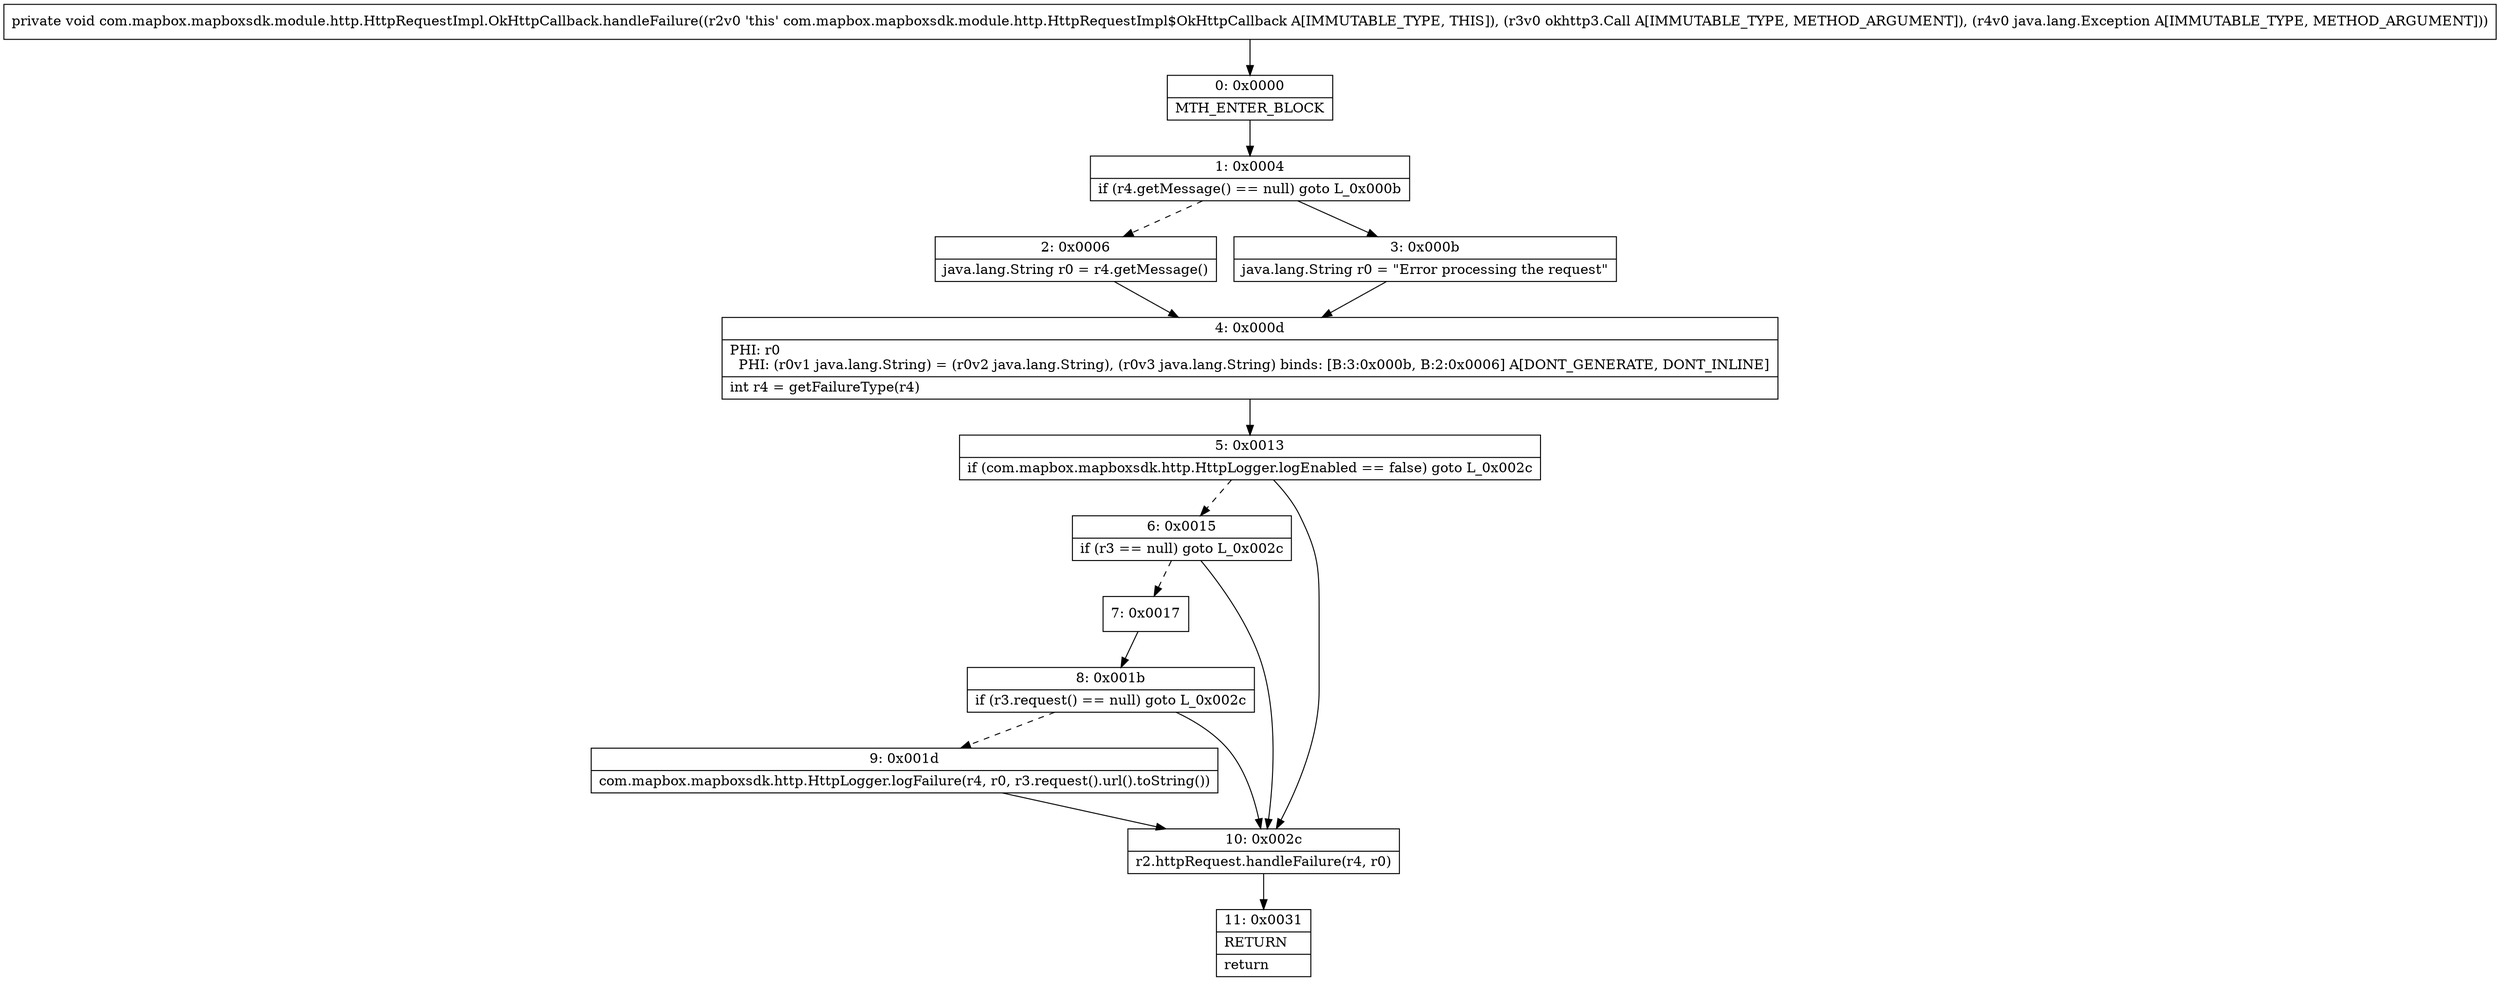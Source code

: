 digraph "CFG forcom.mapbox.mapboxsdk.module.http.HttpRequestImpl.OkHttpCallback.handleFailure(Lokhttp3\/Call;Ljava\/lang\/Exception;)V" {
Node_0 [shape=record,label="{0\:\ 0x0000|MTH_ENTER_BLOCK\l}"];
Node_1 [shape=record,label="{1\:\ 0x0004|if (r4.getMessage() == null) goto L_0x000b\l}"];
Node_2 [shape=record,label="{2\:\ 0x0006|java.lang.String r0 = r4.getMessage()\l}"];
Node_3 [shape=record,label="{3\:\ 0x000b|java.lang.String r0 = \"Error processing the request\"\l}"];
Node_4 [shape=record,label="{4\:\ 0x000d|PHI: r0 \l  PHI: (r0v1 java.lang.String) = (r0v2 java.lang.String), (r0v3 java.lang.String) binds: [B:3:0x000b, B:2:0x0006] A[DONT_GENERATE, DONT_INLINE]\l|int r4 = getFailureType(r4)\l}"];
Node_5 [shape=record,label="{5\:\ 0x0013|if (com.mapbox.mapboxsdk.http.HttpLogger.logEnabled == false) goto L_0x002c\l}"];
Node_6 [shape=record,label="{6\:\ 0x0015|if (r3 == null) goto L_0x002c\l}"];
Node_7 [shape=record,label="{7\:\ 0x0017}"];
Node_8 [shape=record,label="{8\:\ 0x001b|if (r3.request() == null) goto L_0x002c\l}"];
Node_9 [shape=record,label="{9\:\ 0x001d|com.mapbox.mapboxsdk.http.HttpLogger.logFailure(r4, r0, r3.request().url().toString())\l}"];
Node_10 [shape=record,label="{10\:\ 0x002c|r2.httpRequest.handleFailure(r4, r0)\l}"];
Node_11 [shape=record,label="{11\:\ 0x0031|RETURN\l|return\l}"];
MethodNode[shape=record,label="{private void com.mapbox.mapboxsdk.module.http.HttpRequestImpl.OkHttpCallback.handleFailure((r2v0 'this' com.mapbox.mapboxsdk.module.http.HttpRequestImpl$OkHttpCallback A[IMMUTABLE_TYPE, THIS]), (r3v0 okhttp3.Call A[IMMUTABLE_TYPE, METHOD_ARGUMENT]), (r4v0 java.lang.Exception A[IMMUTABLE_TYPE, METHOD_ARGUMENT])) }"];
MethodNode -> Node_0;
Node_0 -> Node_1;
Node_1 -> Node_2[style=dashed];
Node_1 -> Node_3;
Node_2 -> Node_4;
Node_3 -> Node_4;
Node_4 -> Node_5;
Node_5 -> Node_6[style=dashed];
Node_5 -> Node_10;
Node_6 -> Node_7[style=dashed];
Node_6 -> Node_10;
Node_7 -> Node_8;
Node_8 -> Node_9[style=dashed];
Node_8 -> Node_10;
Node_9 -> Node_10;
Node_10 -> Node_11;
}

